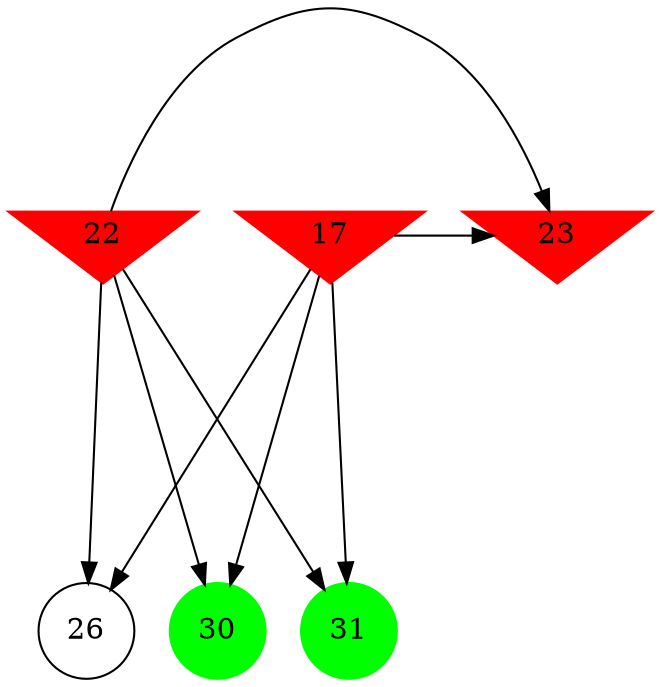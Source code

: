 digraph brain {
	ranksep=2.0;
	17 [shape=invtriangle,style=filled,color=red];
	22 [shape=invtriangle,style=filled,color=red];
	23 [shape=invtriangle,style=filled,color=red];
	26 [shape=circle,color=black];
	30 [shape=circle,style=filled,color=green];
	31 [shape=circle,style=filled,color=green];
	17	->	30;
	17	->	26;
	17	->	23;
	17	->	31;
	22	->	30;
	22	->	26;
	22	->	23;
	22	->	31;
	{ rank=same; 17; 22; 23; }
	{ rank=same; 26; }
	{ rank=same; 30; 31; }
}
